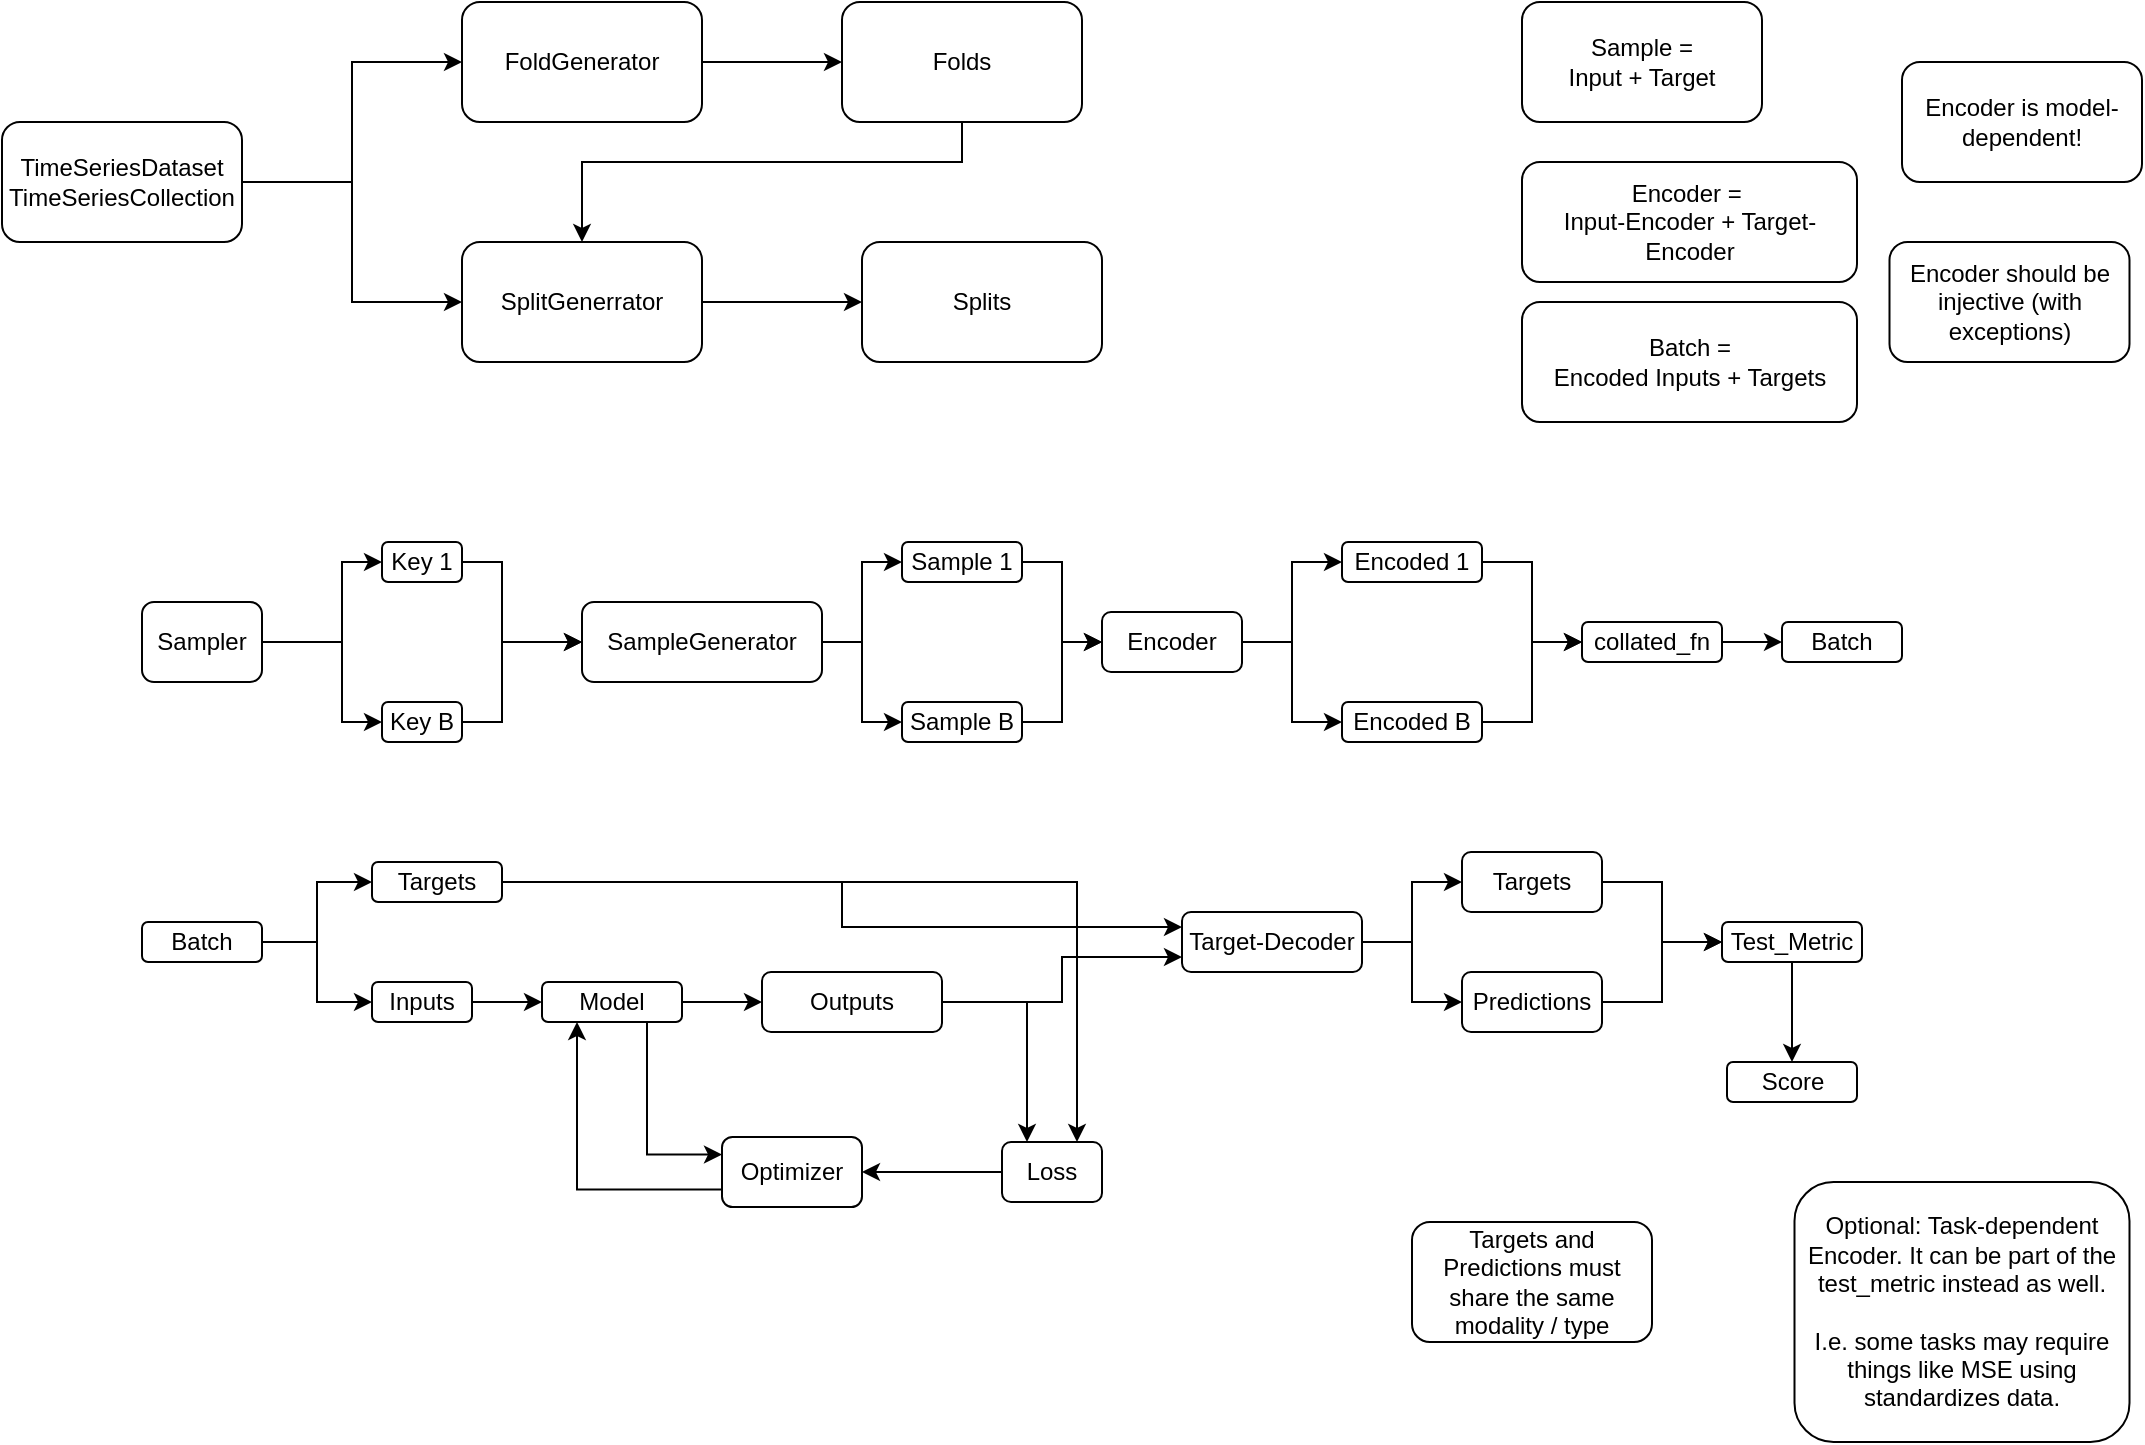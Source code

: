 <mxfile version="20.7.4" type="device"><diagram id="w1tly0cQVlmTw2TiTndx" name="Page-1"><mxGraphModel dx="1746" dy="1070" grid="1" gridSize="10" guides="1" tooltips="1" connect="1" arrows="1" fold="1" page="1" pageScale="1" pageWidth="1169" pageHeight="827" math="0" shadow="0"><root><mxCell id="0"/><mxCell id="1" parent="0"/><mxCell id="0cILEkQ0i-JHNpGDoh_q-2" style="edgeStyle=orthogonalEdgeStyle;rounded=0;orthogonalLoop=1;jettySize=auto;html=1;" edge="1" parent="1" source="0cILEkQ0i-JHNpGDoh_q-1" target="0cILEkQ0i-JHNpGDoh_q-3"><mxGeometry relative="1" as="geometry"><mxPoint x="290" y="100" as="targetPoint"/></mxGeometry></mxCell><mxCell id="0cILEkQ0i-JHNpGDoh_q-8" style="edgeStyle=orthogonalEdgeStyle;rounded=0;orthogonalLoop=1;jettySize=auto;html=1;" edge="1" parent="1" source="0cILEkQ0i-JHNpGDoh_q-1" target="0cILEkQ0i-JHNpGDoh_q-9"><mxGeometry relative="1" as="geometry"><mxPoint x="260" y="160" as="targetPoint"/></mxGeometry></mxCell><mxCell id="0cILEkQ0i-JHNpGDoh_q-1" value="TimeSeriesDataset&lt;br&gt;TimeSeriesCollection" style="rounded=1;whiteSpace=wrap;html=1;" vertex="1" parent="1"><mxGeometry x="70" y="100" width="120" height="60" as="geometry"/></mxCell><mxCell id="0cILEkQ0i-JHNpGDoh_q-6" style="edgeStyle=orthogonalEdgeStyle;rounded=0;orthogonalLoop=1;jettySize=auto;html=1;" edge="1" parent="1" source="0cILEkQ0i-JHNpGDoh_q-3" target="0cILEkQ0i-JHNpGDoh_q-7"><mxGeometry relative="1" as="geometry"><mxPoint x="480" y="100" as="targetPoint"/></mxGeometry></mxCell><mxCell id="0cILEkQ0i-JHNpGDoh_q-3" value="FoldGenerator" style="rounded=1;whiteSpace=wrap;html=1;" vertex="1" parent="1"><mxGeometry x="300" y="40" width="120" height="60" as="geometry"/></mxCell><mxCell id="0cILEkQ0i-JHNpGDoh_q-10" style="edgeStyle=orthogonalEdgeStyle;rounded=0;orthogonalLoop=1;jettySize=auto;html=1;entryX=0.5;entryY=0;entryDx=0;entryDy=0;" edge="1" parent="1" source="0cILEkQ0i-JHNpGDoh_q-7" target="0cILEkQ0i-JHNpGDoh_q-9"><mxGeometry relative="1" as="geometry"><Array as="points"><mxPoint x="550" y="120"/><mxPoint x="360" y="120"/></Array></mxGeometry></mxCell><mxCell id="0cILEkQ0i-JHNpGDoh_q-7" value="Folds" style="rounded=1;whiteSpace=wrap;html=1;" vertex="1" parent="1"><mxGeometry x="490" y="40" width="120" height="60" as="geometry"/></mxCell><mxCell id="0cILEkQ0i-JHNpGDoh_q-11" style="edgeStyle=orthogonalEdgeStyle;rounded=0;orthogonalLoop=1;jettySize=auto;html=1;" edge="1" parent="1" source="0cILEkQ0i-JHNpGDoh_q-9" target="0cILEkQ0i-JHNpGDoh_q-12"><mxGeometry relative="1" as="geometry"><mxPoint x="560" y="190" as="targetPoint"/></mxGeometry></mxCell><mxCell id="0cILEkQ0i-JHNpGDoh_q-9" value="SplitGenerrator" style="rounded=1;whiteSpace=wrap;html=1;" vertex="1" parent="1"><mxGeometry x="300" y="160" width="120" height="60" as="geometry"/></mxCell><mxCell id="0cILEkQ0i-JHNpGDoh_q-12" value="Splits" style="rounded=1;whiteSpace=wrap;html=1;" vertex="1" parent="1"><mxGeometry x="500" y="160" width="120" height="60" as="geometry"/></mxCell><mxCell id="0cILEkQ0i-JHNpGDoh_q-16" style="edgeStyle=orthogonalEdgeStyle;rounded=0;orthogonalLoop=1;jettySize=auto;html=1;" edge="1" parent="1" source="0cILEkQ0i-JHNpGDoh_q-14" target="0cILEkQ0i-JHNpGDoh_q-17"><mxGeometry relative="1" as="geometry"><mxPoint x="260" y="320" as="targetPoint"/><Array as="points"><mxPoint x="240" y="360"/><mxPoint x="240" y="320"/></Array></mxGeometry></mxCell><mxCell id="0cILEkQ0i-JHNpGDoh_q-18" style="edgeStyle=orthogonalEdgeStyle;rounded=0;orthogonalLoop=1;jettySize=auto;html=1;" edge="1" parent="1" source="0cILEkQ0i-JHNpGDoh_q-14" target="0cILEkQ0i-JHNpGDoh_q-19"><mxGeometry relative="1" as="geometry"><mxPoint x="250" y="360" as="targetPoint"/><Array as="points"><mxPoint x="240" y="360"/><mxPoint x="240" y="400"/></Array></mxGeometry></mxCell><mxCell id="0cILEkQ0i-JHNpGDoh_q-14" value="Sampler" style="rounded=1;whiteSpace=wrap;html=1;" vertex="1" parent="1"><mxGeometry x="140" y="340" width="60" height="40" as="geometry"/></mxCell><mxCell id="0cILEkQ0i-JHNpGDoh_q-20" style="edgeStyle=orthogonalEdgeStyle;rounded=0;orthogonalLoop=1;jettySize=auto;html=1;" edge="1" parent="1" source="0cILEkQ0i-JHNpGDoh_q-17" target="0cILEkQ0i-JHNpGDoh_q-21"><mxGeometry relative="1" as="geometry"><mxPoint x="330" y="330" as="targetPoint"/><Array as="points"><mxPoint x="320" y="320"/><mxPoint x="320" y="360"/></Array></mxGeometry></mxCell><mxCell id="0cILEkQ0i-JHNpGDoh_q-17" value="Key 1" style="rounded=1;whiteSpace=wrap;html=1;" vertex="1" parent="1"><mxGeometry x="260" y="310" width="40" height="20" as="geometry"/></mxCell><mxCell id="0cILEkQ0i-JHNpGDoh_q-22" style="edgeStyle=orthogonalEdgeStyle;rounded=0;orthogonalLoop=1;jettySize=auto;html=1;entryX=0;entryY=0.5;entryDx=0;entryDy=0;" edge="1" parent="1" source="0cILEkQ0i-JHNpGDoh_q-19" target="0cILEkQ0i-JHNpGDoh_q-21"><mxGeometry relative="1" as="geometry"><Array as="points"><mxPoint x="320" y="400"/><mxPoint x="320" y="360"/></Array></mxGeometry></mxCell><mxCell id="0cILEkQ0i-JHNpGDoh_q-19" value="Key B" style="rounded=1;whiteSpace=wrap;html=1;" vertex="1" parent="1"><mxGeometry x="260" y="390" width="40" height="20" as="geometry"/></mxCell><mxCell id="0cILEkQ0i-JHNpGDoh_q-21" value="SampleGenerator" style="rounded=1;whiteSpace=wrap;html=1;" vertex="1" parent="1"><mxGeometry x="360" y="340" width="120" height="40" as="geometry"/></mxCell><mxCell id="0cILEkQ0i-JHNpGDoh_q-23" style="edgeStyle=orthogonalEdgeStyle;rounded=0;orthogonalLoop=1;jettySize=auto;html=1;exitX=1;exitY=0.5;exitDx=0;exitDy=0;" edge="1" parent="1" target="0cILEkQ0i-JHNpGDoh_q-25" source="0cILEkQ0i-JHNpGDoh_q-21"><mxGeometry relative="1" as="geometry"><mxPoint x="530" y="320" as="targetPoint"/><mxPoint x="480" y="360" as="sourcePoint"/><Array as="points"><mxPoint x="500" y="360"/><mxPoint x="500" y="320"/></Array></mxGeometry></mxCell><mxCell id="0cILEkQ0i-JHNpGDoh_q-24" style="edgeStyle=orthogonalEdgeStyle;rounded=0;orthogonalLoop=1;jettySize=auto;html=1;exitX=1;exitY=0.5;exitDx=0;exitDy=0;" edge="1" parent="1" target="0cILEkQ0i-JHNpGDoh_q-26" source="0cILEkQ0i-JHNpGDoh_q-21"><mxGeometry x="0.391" y="10" relative="1" as="geometry"><mxPoint x="520" y="360" as="targetPoint"/><mxPoint x="480" y="360" as="sourcePoint"/><Array as="points"><mxPoint x="500" y="360"/><mxPoint x="500" y="400"/></Array><mxPoint as="offset"/></mxGeometry></mxCell><mxCell id="0cILEkQ0i-JHNpGDoh_q-29" style="edgeStyle=orthogonalEdgeStyle;rounded=0;orthogonalLoop=1;jettySize=auto;html=1;entryX=0;entryY=0.5;entryDx=0;entryDy=0;" edge="1" parent="1" source="0cILEkQ0i-JHNpGDoh_q-25" target="0cILEkQ0i-JHNpGDoh_q-28"><mxGeometry x="-0.778" y="-20" relative="1" as="geometry"><mxPoint x="620" y="320" as="targetPoint"/><Array as="points"><mxPoint x="600" y="320"/><mxPoint x="600" y="360"/></Array><mxPoint as="offset"/></mxGeometry></mxCell><mxCell id="0cILEkQ0i-JHNpGDoh_q-25" value="Sample 1" style="rounded=1;whiteSpace=wrap;html=1;" vertex="1" parent="1"><mxGeometry x="520" y="310" width="60" height="20" as="geometry"/></mxCell><mxCell id="0cILEkQ0i-JHNpGDoh_q-27" style="edgeStyle=orthogonalEdgeStyle;rounded=0;orthogonalLoop=1;jettySize=auto;html=1;" edge="1" parent="1" source="0cILEkQ0i-JHNpGDoh_q-26" target="0cILEkQ0i-JHNpGDoh_q-28"><mxGeometry relative="1" as="geometry"><mxPoint x="650" y="360" as="targetPoint"/><Array as="points"><mxPoint x="600" y="400"/><mxPoint x="600" y="360"/></Array></mxGeometry></mxCell><mxCell id="0cILEkQ0i-JHNpGDoh_q-26" value="Sample B" style="rounded=1;whiteSpace=wrap;html=1;" vertex="1" parent="1"><mxGeometry x="520" y="390" width="60" height="20" as="geometry"/></mxCell><mxCell id="0cILEkQ0i-JHNpGDoh_q-30" style="edgeStyle=orthogonalEdgeStyle;rounded=0;orthogonalLoop=1;jettySize=auto;html=1;entryX=0;entryY=0.5;entryDx=0;entryDy=0;" edge="1" parent="1" source="0cILEkQ0i-JHNpGDoh_q-28" target="0cILEkQ0i-JHNpGDoh_q-31"><mxGeometry relative="1" as="geometry"><mxPoint x="720" y="350" as="targetPoint"/></mxGeometry></mxCell><mxCell id="0cILEkQ0i-JHNpGDoh_q-33" style="edgeStyle=orthogonalEdgeStyle;rounded=0;orthogonalLoop=1;jettySize=auto;html=1;entryX=0;entryY=0.5;entryDx=0;entryDy=0;" edge="1" parent="1" source="0cILEkQ0i-JHNpGDoh_q-28" target="0cILEkQ0i-JHNpGDoh_q-32"><mxGeometry relative="1" as="geometry"/></mxCell><mxCell id="0cILEkQ0i-JHNpGDoh_q-28" value="Encoder" style="rounded=1;whiteSpace=wrap;html=1;" vertex="1" parent="1"><mxGeometry x="620" y="345" width="70" height="30" as="geometry"/></mxCell><mxCell id="0cILEkQ0i-JHNpGDoh_q-34" style="edgeStyle=orthogonalEdgeStyle;rounded=0;orthogonalLoop=1;jettySize=auto;html=1;entryX=0;entryY=0.5;entryDx=0;entryDy=0;" edge="1" parent="1" source="0cILEkQ0i-JHNpGDoh_q-31" target="0cILEkQ0i-JHNpGDoh_q-35"><mxGeometry relative="1" as="geometry"><mxPoint x="850" y="360" as="targetPoint"/></mxGeometry></mxCell><mxCell id="0cILEkQ0i-JHNpGDoh_q-31" value="Encoded 1" style="rounded=1;whiteSpace=wrap;html=1;" vertex="1" parent="1"><mxGeometry x="740" y="310" width="70" height="20" as="geometry"/></mxCell><mxCell id="0cILEkQ0i-JHNpGDoh_q-36" style="edgeStyle=orthogonalEdgeStyle;rounded=0;orthogonalLoop=1;jettySize=auto;html=1;entryX=0;entryY=0.5;entryDx=0;entryDy=0;" edge="1" parent="1" source="0cILEkQ0i-JHNpGDoh_q-32" target="0cILEkQ0i-JHNpGDoh_q-35"><mxGeometry relative="1" as="geometry"/></mxCell><mxCell id="0cILEkQ0i-JHNpGDoh_q-32" value="Encoded B" style="rounded=1;whiteSpace=wrap;html=1;" vertex="1" parent="1"><mxGeometry x="740" y="390" width="70" height="20" as="geometry"/></mxCell><mxCell id="0cILEkQ0i-JHNpGDoh_q-37" style="edgeStyle=orthogonalEdgeStyle;rounded=0;orthogonalLoop=1;jettySize=auto;html=1;" edge="1" parent="1" source="0cILEkQ0i-JHNpGDoh_q-35" target="0cILEkQ0i-JHNpGDoh_q-38"><mxGeometry relative="1" as="geometry"><mxPoint x="960" y="360" as="targetPoint"/></mxGeometry></mxCell><mxCell id="0cILEkQ0i-JHNpGDoh_q-35" value="collated_fn" style="rounded=1;whiteSpace=wrap;html=1;" vertex="1" parent="1"><mxGeometry x="860" y="350" width="70" height="20" as="geometry"/></mxCell><mxCell id="0cILEkQ0i-JHNpGDoh_q-38" value="Batch" style="rounded=1;whiteSpace=wrap;html=1;" vertex="1" parent="1"><mxGeometry x="960" y="350" width="60" height="20" as="geometry"/></mxCell><mxCell id="0cILEkQ0i-JHNpGDoh_q-41" style="edgeStyle=orthogonalEdgeStyle;rounded=0;orthogonalLoop=1;jettySize=auto;html=1;entryX=0;entryY=0.5;entryDx=0;entryDy=0;" edge="1" parent="1" source="0cILEkQ0i-JHNpGDoh_q-40" target="0cILEkQ0i-JHNpGDoh_q-42"><mxGeometry relative="1" as="geometry"><mxPoint x="240" y="510" as="targetPoint"/></mxGeometry></mxCell><mxCell id="0cILEkQ0i-JHNpGDoh_q-43" style="edgeStyle=orthogonalEdgeStyle;rounded=0;orthogonalLoop=1;jettySize=auto;html=1;entryX=0;entryY=0.5;entryDx=0;entryDy=0;" edge="1" parent="1" source="0cILEkQ0i-JHNpGDoh_q-40" target="0cILEkQ0i-JHNpGDoh_q-44"><mxGeometry relative="1" as="geometry"><mxPoint x="280" y="540" as="targetPoint"/></mxGeometry></mxCell><mxCell id="0cILEkQ0i-JHNpGDoh_q-40" value="Batch" style="rounded=1;whiteSpace=wrap;html=1;" vertex="1" parent="1"><mxGeometry x="140" y="500" width="60" height="20" as="geometry"/></mxCell><mxCell id="0cILEkQ0i-JHNpGDoh_q-52" style="edgeStyle=orthogonalEdgeStyle;rounded=0;orthogonalLoop=1;jettySize=auto;html=1;entryX=0.75;entryY=0;entryDx=0;entryDy=0;" edge="1" parent="1" source="0cILEkQ0i-JHNpGDoh_q-42" target="0cILEkQ0i-JHNpGDoh_q-53"><mxGeometry relative="1" as="geometry"><mxPoint x="590" y="600" as="targetPoint"/></mxGeometry></mxCell><mxCell id="0cILEkQ0i-JHNpGDoh_q-59" style="edgeStyle=orthogonalEdgeStyle;rounded=0;orthogonalLoop=1;jettySize=auto;html=1;entryX=0;entryY=0.25;entryDx=0;entryDy=0;" edge="1" parent="1" source="0cILEkQ0i-JHNpGDoh_q-42" target="0cILEkQ0i-JHNpGDoh_q-58"><mxGeometry relative="1" as="geometry"/></mxCell><mxCell id="0cILEkQ0i-JHNpGDoh_q-42" value="Targets" style="rounded=1;whiteSpace=wrap;html=1;" vertex="1" parent="1"><mxGeometry x="255" y="470" width="65" height="20" as="geometry"/></mxCell><mxCell id="0cILEkQ0i-JHNpGDoh_q-45" style="edgeStyle=orthogonalEdgeStyle;rounded=0;orthogonalLoop=1;jettySize=auto;html=1;" edge="1" parent="1" source="0cILEkQ0i-JHNpGDoh_q-44" target="0cILEkQ0i-JHNpGDoh_q-46"><mxGeometry relative="1" as="geometry"><mxPoint x="340" y="540" as="targetPoint"/></mxGeometry></mxCell><mxCell id="0cILEkQ0i-JHNpGDoh_q-44" value="Inputs" style="rounded=1;whiteSpace=wrap;html=1;" vertex="1" parent="1"><mxGeometry x="255" y="530" width="50" height="20" as="geometry"/></mxCell><mxCell id="0cILEkQ0i-JHNpGDoh_q-47" style="edgeStyle=orthogonalEdgeStyle;rounded=0;orthogonalLoop=1;jettySize=auto;html=1;" edge="1" parent="1" source="0cILEkQ0i-JHNpGDoh_q-46" target="0cILEkQ0i-JHNpGDoh_q-48"><mxGeometry relative="1" as="geometry"><mxPoint x="440" y="540" as="targetPoint"/></mxGeometry></mxCell><mxCell id="0cILEkQ0i-JHNpGDoh_q-57" style="edgeStyle=orthogonalEdgeStyle;rounded=0;orthogonalLoop=1;jettySize=auto;html=1;entryX=0;entryY=0.25;entryDx=0;entryDy=0;exitX=0.75;exitY=1;exitDx=0;exitDy=0;" edge="1" parent="1" source="0cILEkQ0i-JHNpGDoh_q-46" target="0cILEkQ0i-JHNpGDoh_q-55"><mxGeometry relative="1" as="geometry"/></mxCell><mxCell id="0cILEkQ0i-JHNpGDoh_q-46" value="Model" style="rounded=1;whiteSpace=wrap;html=1;" vertex="1" parent="1"><mxGeometry x="340" y="530" width="70" height="20" as="geometry"/></mxCell><mxCell id="0cILEkQ0i-JHNpGDoh_q-51" style="edgeStyle=orthogonalEdgeStyle;rounded=0;orthogonalLoop=1;jettySize=auto;html=1;entryX=0.25;entryY=0;entryDx=0;entryDy=0;exitX=1;exitY=0.5;exitDx=0;exitDy=0;" edge="1" parent="1" source="0cILEkQ0i-JHNpGDoh_q-48" target="0cILEkQ0i-JHNpGDoh_q-53"><mxGeometry relative="1" as="geometry"><mxPoint x="570" y="600" as="targetPoint"/></mxGeometry></mxCell><mxCell id="0cILEkQ0i-JHNpGDoh_q-60" style="edgeStyle=orthogonalEdgeStyle;rounded=0;orthogonalLoop=1;jettySize=auto;html=1;entryX=0;entryY=0.75;entryDx=0;entryDy=0;" edge="1" parent="1" source="0cILEkQ0i-JHNpGDoh_q-48" target="0cILEkQ0i-JHNpGDoh_q-58"><mxGeometry relative="1" as="geometry"/></mxCell><mxCell id="0cILEkQ0i-JHNpGDoh_q-48" value="Outputs" style="rounded=1;whiteSpace=wrap;html=1;" vertex="1" parent="1"><mxGeometry x="450" y="525" width="90" height="30" as="geometry"/></mxCell><mxCell id="0cILEkQ0i-JHNpGDoh_q-54" style="edgeStyle=orthogonalEdgeStyle;rounded=0;orthogonalLoop=1;jettySize=auto;html=1;" edge="1" parent="1" source="0cILEkQ0i-JHNpGDoh_q-53" target="0cILEkQ0i-JHNpGDoh_q-55"><mxGeometry relative="1" as="geometry"><mxPoint x="520" y="625" as="targetPoint"/></mxGeometry></mxCell><mxCell id="0cILEkQ0i-JHNpGDoh_q-53" value="Loss" style="rounded=1;whiteSpace=wrap;html=1;" vertex="1" parent="1"><mxGeometry x="570" y="610" width="50" height="30" as="geometry"/></mxCell><mxCell id="0cILEkQ0i-JHNpGDoh_q-56" style="edgeStyle=orthogonalEdgeStyle;rounded=0;orthogonalLoop=1;jettySize=auto;html=1;entryX=0.25;entryY=1;entryDx=0;entryDy=0;exitX=0;exitY=0.75;exitDx=0;exitDy=0;" edge="1" parent="1" source="0cILEkQ0i-JHNpGDoh_q-55" target="0cILEkQ0i-JHNpGDoh_q-46"><mxGeometry relative="1" as="geometry"/></mxCell><mxCell id="0cILEkQ0i-JHNpGDoh_q-55" value="Optimizer" style="rounded=1;whiteSpace=wrap;html=1;" vertex="1" parent="1"><mxGeometry x="430" y="607.5" width="70" height="35" as="geometry"/></mxCell><mxCell id="0cILEkQ0i-JHNpGDoh_q-62" style="edgeStyle=orthogonalEdgeStyle;rounded=0;orthogonalLoop=1;jettySize=auto;html=1;" edge="1" parent="1" source="0cILEkQ0i-JHNpGDoh_q-58" target="0cILEkQ0i-JHNpGDoh_q-63"><mxGeometry relative="1" as="geometry"><mxPoint x="820" y="510" as="targetPoint"/></mxGeometry></mxCell><mxCell id="0cILEkQ0i-JHNpGDoh_q-64" style="edgeStyle=orthogonalEdgeStyle;rounded=0;orthogonalLoop=1;jettySize=auto;html=1;entryX=0;entryY=0.5;entryDx=0;entryDy=0;" edge="1" parent="1" source="0cILEkQ0i-JHNpGDoh_q-58" target="0cILEkQ0i-JHNpGDoh_q-65"><mxGeometry relative="1" as="geometry"><mxPoint x="840" y="480" as="targetPoint"/></mxGeometry></mxCell><mxCell id="0cILEkQ0i-JHNpGDoh_q-58" value="Target-Decoder" style="rounded=1;whiteSpace=wrap;html=1;" vertex="1" parent="1"><mxGeometry x="660" y="495" width="90" height="30" as="geometry"/></mxCell><mxCell id="0cILEkQ0i-JHNpGDoh_q-70" style="edgeStyle=orthogonalEdgeStyle;rounded=0;orthogonalLoop=1;jettySize=auto;html=1;entryX=0;entryY=0.5;entryDx=0;entryDy=0;" edge="1" parent="1" source="0cILEkQ0i-JHNpGDoh_q-63" target="0cILEkQ0i-JHNpGDoh_q-69"><mxGeometry relative="1" as="geometry"/></mxCell><mxCell id="0cILEkQ0i-JHNpGDoh_q-63" value="Predictions" style="rounded=1;whiteSpace=wrap;html=1;" vertex="1" parent="1"><mxGeometry x="800" y="525" width="70" height="30" as="geometry"/></mxCell><mxCell id="0cILEkQ0i-JHNpGDoh_q-68" style="edgeStyle=orthogonalEdgeStyle;rounded=0;orthogonalLoop=1;jettySize=auto;html=1;entryX=0;entryY=0.5;entryDx=0;entryDy=0;" edge="1" parent="1" source="0cILEkQ0i-JHNpGDoh_q-65" target="0cILEkQ0i-JHNpGDoh_q-69"><mxGeometry relative="1" as="geometry"><mxPoint x="930" y="480" as="targetPoint"/></mxGeometry></mxCell><mxCell id="0cILEkQ0i-JHNpGDoh_q-65" value="Targets" style="rounded=1;whiteSpace=wrap;html=1;" vertex="1" parent="1"><mxGeometry x="800" y="465" width="70" height="30" as="geometry"/></mxCell><mxCell id="0cILEkQ0i-JHNpGDoh_q-71" style="edgeStyle=orthogonalEdgeStyle;rounded=0;orthogonalLoop=1;jettySize=auto;html=1;" edge="1" parent="1" source="0cILEkQ0i-JHNpGDoh_q-69" target="0cILEkQ0i-JHNpGDoh_q-72"><mxGeometry relative="1" as="geometry"><mxPoint x="1030" y="510" as="targetPoint"/></mxGeometry></mxCell><mxCell id="0cILEkQ0i-JHNpGDoh_q-69" value="Test_Metric" style="rounded=1;whiteSpace=wrap;html=1;" vertex="1" parent="1"><mxGeometry x="930" y="500" width="70" height="20" as="geometry"/></mxCell><mxCell id="0cILEkQ0i-JHNpGDoh_q-72" value="Score" style="rounded=1;whiteSpace=wrap;html=1;" vertex="1" parent="1"><mxGeometry x="932.5" y="570" width="65" height="20" as="geometry"/></mxCell><mxCell id="0cILEkQ0i-JHNpGDoh_q-73" value="Sample =&lt;br&gt;Input + Target" style="rounded=1;whiteSpace=wrap;html=1;" vertex="1" parent="1"><mxGeometry x="830" y="40" width="120" height="60" as="geometry"/></mxCell><mxCell id="0cILEkQ0i-JHNpGDoh_q-74" value="Encoder =&amp;nbsp;&lt;br&gt;Input-Encoder + Target-Encoder" style="rounded=1;whiteSpace=wrap;html=1;" vertex="1" parent="1"><mxGeometry x="830" y="120" width="167.5" height="60" as="geometry"/></mxCell><mxCell id="0cILEkQ0i-JHNpGDoh_q-75" value="Batch =&lt;br&gt;Encoded Inputs + Targets" style="rounded=1;whiteSpace=wrap;html=1;" vertex="1" parent="1"><mxGeometry x="830" y="190" width="167.5" height="60" as="geometry"/></mxCell><mxCell id="0cILEkQ0i-JHNpGDoh_q-77" value="Encoder is model-dependent!" style="rounded=1;whiteSpace=wrap;html=1;" vertex="1" parent="1"><mxGeometry x="1020" y="70" width="120" height="60" as="geometry"/></mxCell><mxCell id="0cILEkQ0i-JHNpGDoh_q-78" value="Optional: Task-dependent Encoder. It can be part of the test_metric instead as well.&lt;br&gt;&lt;br&gt;I.e. some tasks may require things like MSE using standardizes data." style="rounded=1;whiteSpace=wrap;html=1;" vertex="1" parent="1"><mxGeometry x="966.25" y="630" width="167.5" height="130" as="geometry"/></mxCell><mxCell id="0cILEkQ0i-JHNpGDoh_q-79" value="Encoder should be injective (with exceptions)" style="rounded=1;whiteSpace=wrap;html=1;" vertex="1" parent="1"><mxGeometry x="1013.75" y="160" width="120" height="60" as="geometry"/></mxCell><mxCell id="0cILEkQ0i-JHNpGDoh_q-80" value="Targets and Predictions must share the same modality / type" style="rounded=1;whiteSpace=wrap;html=1;" vertex="1" parent="1"><mxGeometry x="775" y="650" width="120" height="60" as="geometry"/></mxCell></root></mxGraphModel></diagram></mxfile>
